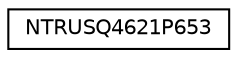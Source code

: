 digraph "Graphical Class Hierarchy"
{
 // LATEX_PDF_SIZE
  edge [fontname="Helvetica",fontsize="10",labelfontname="Helvetica",labelfontsize="10"];
  node [fontname="Helvetica",fontsize="10",shape=record];
  rankdir="LR";
  Node0 [label="NTRUSQ4621P653",height=0.2,width=0.4,color="black", fillcolor="white", style="filled",URL="$class_n_t_r_u_s_q4621_p653.html",tooltip="The NTRU S-Prime functions"];
}
